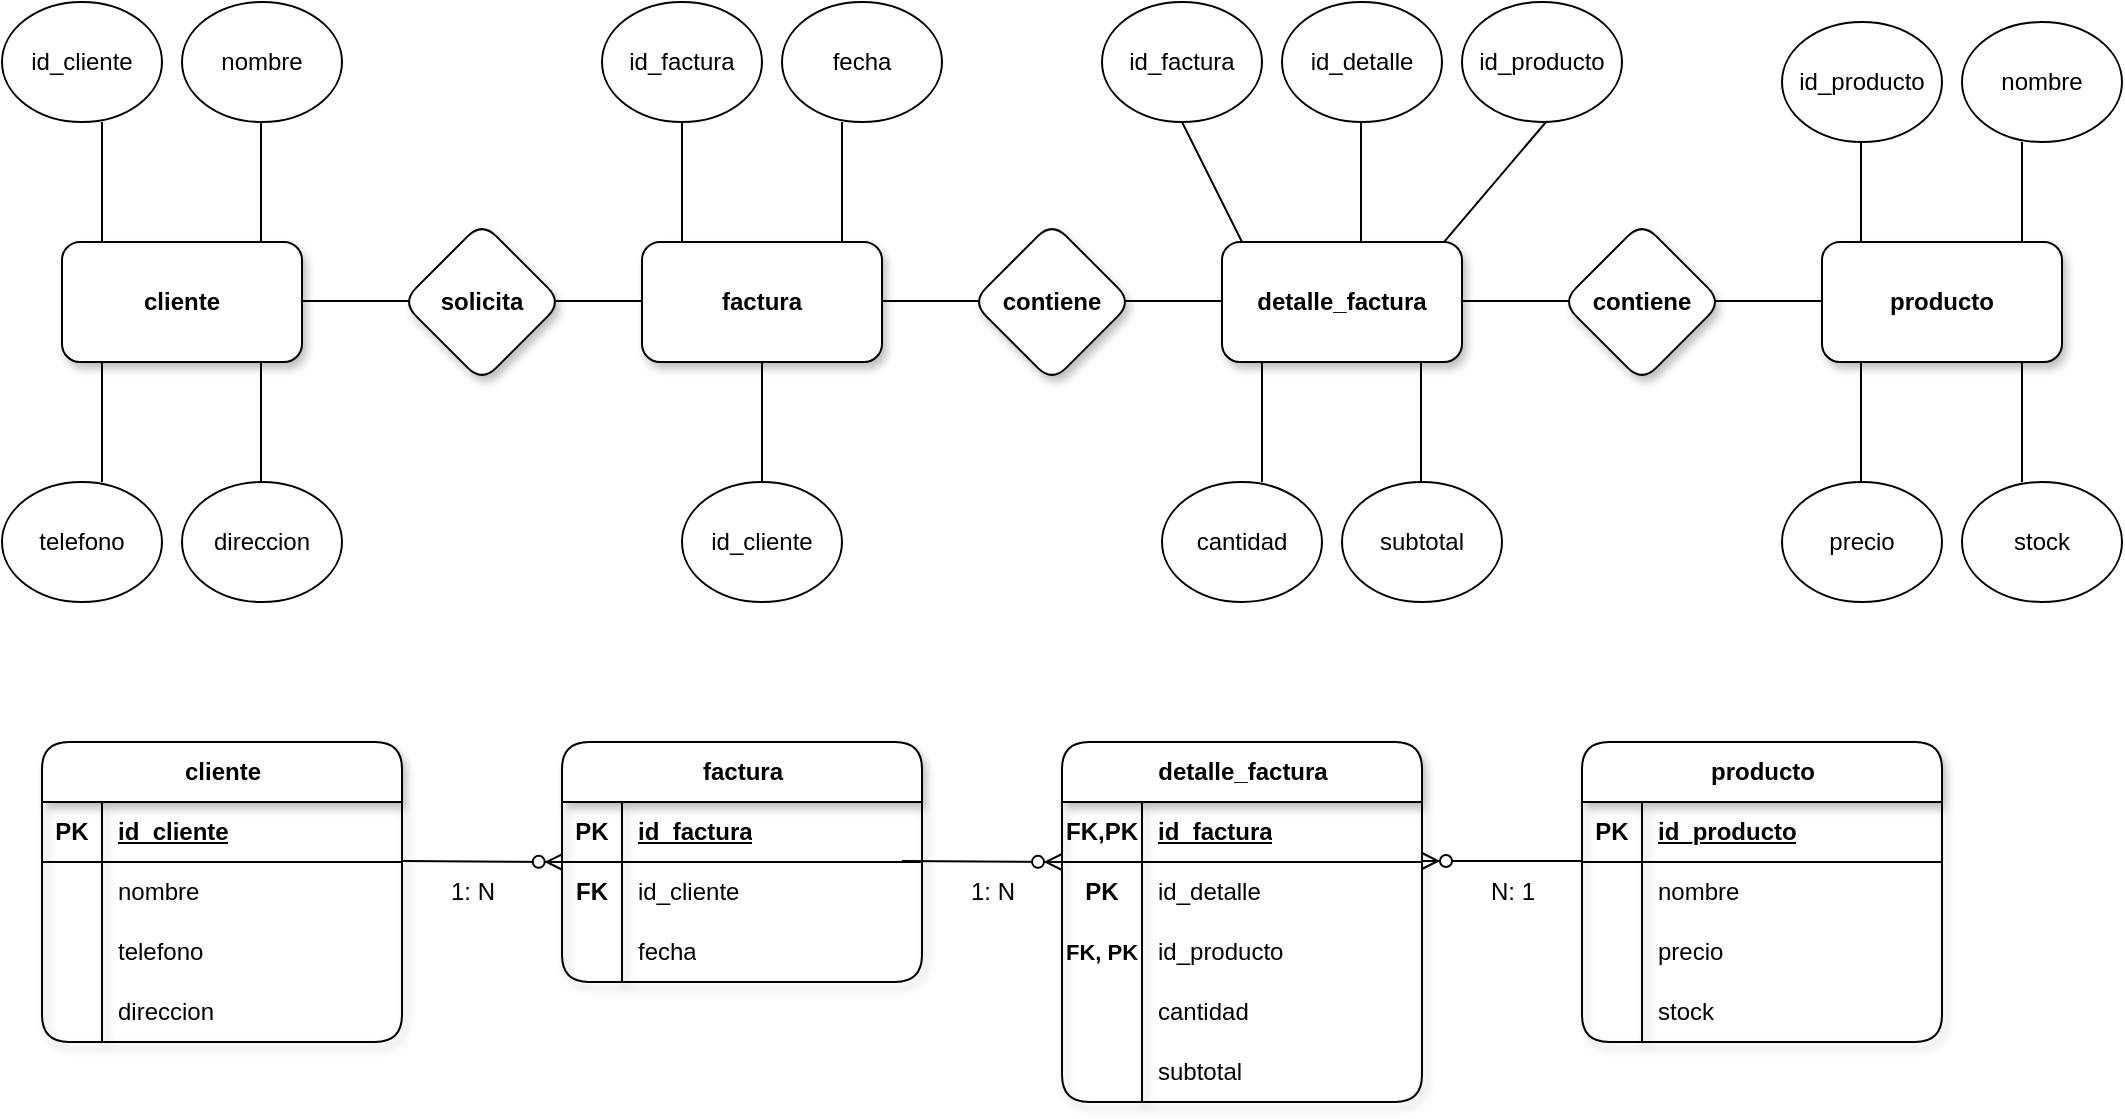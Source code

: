 <mxfile version="28.2.0">
  <diagram name="Página-1" id="y87Df66Hp--PpOdXpb8O">
    <mxGraphModel grid="1" page="1" gridSize="10" guides="1" tooltips="1" connect="1" arrows="1" fold="1" pageScale="1" pageWidth="1169" pageHeight="1654" math="0" shadow="0">
      <root>
        <mxCell id="0" />
        <mxCell id="1" parent="0" />
        <mxCell id="oe0JkryF4t_o-HRNs1Kr-45" value="" style="endArrow=none;html=1;rounded=0;" edge="1" parent="1">
          <mxGeometry width="50" height="50" relative="1" as="geometry">
            <mxPoint x="949.5" y="150" as="sourcePoint" />
            <mxPoint x="949.5" y="90" as="targetPoint" />
          </mxGeometry>
        </mxCell>
        <mxCell id="oe0JkryF4t_o-HRNs1Kr-46" value="" style="endArrow=none;html=1;rounded=0;" edge="1" parent="1">
          <mxGeometry width="50" height="50" relative="1" as="geometry">
            <mxPoint x="1030" y="150" as="sourcePoint" />
            <mxPoint x="1030" y="90" as="targetPoint" />
          </mxGeometry>
        </mxCell>
        <mxCell id="oe0JkryF4t_o-HRNs1Kr-38" value="" style="endArrow=none;html=1;rounded=0;exitX=0.9;exitY=0.02;exitDx=0;exitDy=0;exitPerimeter=0;" edge="1" parent="1">
          <mxGeometry width="50" height="50" relative="1" as="geometry">
            <mxPoint x="740" y="141.2" as="sourcePoint" />
            <mxPoint x="792" y="80" as="targetPoint" />
          </mxGeometry>
        </mxCell>
        <mxCell id="oe0JkryF4t_o-HRNs1Kr-13" value="" style="endArrow=none;html=1;rounded=0;" edge="1" parent="1">
          <mxGeometry width="50" height="50" relative="1" as="geometry">
            <mxPoint x="870" y="169.5" as="sourcePoint" />
            <mxPoint x="930" y="169.5" as="targetPoint" />
          </mxGeometry>
        </mxCell>
        <mxCell id="oe0JkryF4t_o-HRNs1Kr-12" value="" style="endArrow=none;html=1;rounded=0;" edge="1" parent="1">
          <mxGeometry width="50" height="50" relative="1" as="geometry">
            <mxPoint x="750" y="169.5" as="sourcePoint" />
            <mxPoint x="810" y="169.5" as="targetPoint" />
          </mxGeometry>
        </mxCell>
        <mxCell id="oe0JkryF4t_o-HRNs1Kr-11" value="" style="endArrow=none;html=1;rounded=0;" edge="1" parent="1">
          <mxGeometry width="50" height="50" relative="1" as="geometry">
            <mxPoint x="580" y="169.5" as="sourcePoint" />
            <mxPoint x="640" y="169.5" as="targetPoint" />
          </mxGeometry>
        </mxCell>
        <mxCell id="oe0JkryF4t_o-HRNs1Kr-10" value="" style="endArrow=none;html=1;rounded=0;" edge="1" parent="1">
          <mxGeometry width="50" height="50" relative="1" as="geometry">
            <mxPoint x="460" y="169.5" as="sourcePoint" />
            <mxPoint x="520" y="169.5" as="targetPoint" />
          </mxGeometry>
        </mxCell>
        <mxCell id="oe0JkryF4t_o-HRNs1Kr-9" value="" style="endArrow=none;html=1;rounded=0;" edge="1" parent="1">
          <mxGeometry width="50" height="50" relative="1" as="geometry">
            <mxPoint x="280" y="169.5" as="sourcePoint" />
            <mxPoint x="340" y="169.5" as="targetPoint" />
          </mxGeometry>
        </mxCell>
        <mxCell id="oe0JkryF4t_o-HRNs1Kr-8" value="" style="endArrow=none;html=1;rounded=0;" edge="1" parent="1">
          <mxGeometry width="50" height="50" relative="1" as="geometry">
            <mxPoint x="170" y="169.5" as="sourcePoint" />
            <mxPoint x="230" y="169.5" as="targetPoint" />
          </mxGeometry>
        </mxCell>
        <mxCell id="oe0JkryF4t_o-HRNs1Kr-1" value="&lt;b&gt;cliente&lt;/b&gt;" style="rounded=1;whiteSpace=wrap;html=1;shadow=1;" vertex="1" parent="1">
          <mxGeometry x="50" y="140" width="120" height="60" as="geometry" />
        </mxCell>
        <mxCell id="oe0JkryF4t_o-HRNs1Kr-2" value="&lt;b&gt;factura&lt;/b&gt;" style="rounded=1;whiteSpace=wrap;html=1;shadow=1;" vertex="1" parent="1">
          <mxGeometry x="340" y="140" width="120" height="60" as="geometry" />
        </mxCell>
        <mxCell id="oe0JkryF4t_o-HRNs1Kr-3" value="&lt;b&gt;detalle_factura&lt;/b&gt;" style="rounded=1;whiteSpace=wrap;html=1;shadow=1;" vertex="1" parent="1">
          <mxGeometry x="630" y="140" width="120" height="60" as="geometry" />
        </mxCell>
        <mxCell id="oe0JkryF4t_o-HRNs1Kr-4" value="&lt;b&gt;producto&lt;/b&gt;" style="rounded=1;whiteSpace=wrap;html=1;shadow=1;" vertex="1" parent="1">
          <mxGeometry x="930" y="140" width="120" height="60" as="geometry" />
        </mxCell>
        <mxCell id="oe0JkryF4t_o-HRNs1Kr-5" value="&lt;b&gt;solicita&lt;/b&gt;" style="rhombus;whiteSpace=wrap;html=1;rounded=1;shadow=1;" vertex="1" parent="1">
          <mxGeometry x="220" y="130" width="80" height="80" as="geometry" />
        </mxCell>
        <mxCell id="oe0JkryF4t_o-HRNs1Kr-6" value="&lt;b&gt;contiene&lt;/b&gt;" style="rhombus;whiteSpace=wrap;html=1;rounded=1;shadow=1;" vertex="1" parent="1">
          <mxGeometry x="505" y="130" width="80" height="80" as="geometry" />
        </mxCell>
        <mxCell id="oe0JkryF4t_o-HRNs1Kr-7" value="&lt;b&gt;contiene&lt;/b&gt;" style="rhombus;whiteSpace=wrap;html=1;rounded=1;shadow=1;" vertex="1" parent="1">
          <mxGeometry x="800" y="130" width="80" height="80" as="geometry" />
        </mxCell>
        <mxCell id="oe0JkryF4t_o-HRNs1Kr-14" value="id_cliente" style="ellipse;whiteSpace=wrap;html=1;" vertex="1" parent="1">
          <mxGeometry x="20" y="20" width="80" height="60" as="geometry" />
        </mxCell>
        <mxCell id="oe0JkryF4t_o-HRNs1Kr-15" value="nombre" style="ellipse;whiteSpace=wrap;html=1;" vertex="1" parent="1">
          <mxGeometry x="110" y="20" width="80" height="60" as="geometry" />
        </mxCell>
        <mxCell id="oe0JkryF4t_o-HRNs1Kr-16" value="telefono" style="ellipse;whiteSpace=wrap;html=1;" vertex="1" parent="1">
          <mxGeometry x="20" y="260" width="80" height="60" as="geometry" />
        </mxCell>
        <mxCell id="oe0JkryF4t_o-HRNs1Kr-17" value="direccion" style="ellipse;whiteSpace=wrap;html=1;" vertex="1" parent="1">
          <mxGeometry x="110" y="260" width="80" height="60" as="geometry" />
        </mxCell>
        <mxCell id="oe0JkryF4t_o-HRNs1Kr-18" value="" style="endArrow=none;html=1;rounded=0;" edge="1" parent="1">
          <mxGeometry width="50" height="50" relative="1" as="geometry">
            <mxPoint x="70" y="140" as="sourcePoint" />
            <mxPoint x="70" y="80" as="targetPoint" />
          </mxGeometry>
        </mxCell>
        <mxCell id="oe0JkryF4t_o-HRNs1Kr-19" value="" style="endArrow=none;html=1;rounded=0;" edge="1" parent="1">
          <mxGeometry width="50" height="50" relative="1" as="geometry">
            <mxPoint x="149.5" y="140" as="sourcePoint" />
            <mxPoint x="149.5" y="80" as="targetPoint" />
          </mxGeometry>
        </mxCell>
        <mxCell id="oe0JkryF4t_o-HRNs1Kr-20" value="" style="endArrow=none;html=1;rounded=0;" edge="1" parent="1">
          <mxGeometry width="50" height="50" relative="1" as="geometry">
            <mxPoint x="70" y="260" as="sourcePoint" />
            <mxPoint x="70" y="200" as="targetPoint" />
          </mxGeometry>
        </mxCell>
        <mxCell id="oe0JkryF4t_o-HRNs1Kr-21" value="" style="endArrow=none;html=1;rounded=0;" edge="1" parent="1">
          <mxGeometry width="50" height="50" relative="1" as="geometry">
            <mxPoint x="149.5" y="260" as="sourcePoint" />
            <mxPoint x="149.5" y="200" as="targetPoint" />
          </mxGeometry>
        </mxCell>
        <mxCell id="oe0JkryF4t_o-HRNs1Kr-22" value="id_factura" style="ellipse;whiteSpace=wrap;html=1;" vertex="1" parent="1">
          <mxGeometry x="320" y="20" width="80" height="60" as="geometry" />
        </mxCell>
        <mxCell id="oe0JkryF4t_o-HRNs1Kr-23" value="fecha&lt;span style=&quot;color: rgba(0, 0, 0, 0); font-family: monospace; font-size: 0px; text-align: start; text-wrap-mode: nowrap;&quot;&gt;%3CmxGraphModel%3E%3Croot%3E%3CmxCell%20id%3D%220%22%2F%3E%3CmxCell%20id%3D%221%22%20parent%3D%220%22%2F%3E%3CmxCell%20id%3D%222%22%20value%3D%22nombre%22%20style%3D%22ellipse%3BwhiteSpace%3Dwrap%3Bhtml%3D1%3B%22%20vertex%3D%221%22%20parent%3D%221%22%3E%3CmxGeometry%20x%3D%22110%22%20y%3D%2220%22%20width%3D%2280%22%20height%3D%2260%22%20as%3D%22geometry%22%2F%3E%3C%2FmxCell%3E%3C%2Froot%3E%3C%2FmxGraphModel%3E&lt;/span&gt;" style="ellipse;whiteSpace=wrap;html=1;" vertex="1" parent="1">
          <mxGeometry x="410" y="20" width="80" height="60" as="geometry" />
        </mxCell>
        <mxCell id="oe0JkryF4t_o-HRNs1Kr-24" value="id_cliente" style="ellipse;whiteSpace=wrap;html=1;" vertex="1" parent="1">
          <mxGeometry x="360" y="260" width="80" height="60" as="geometry" />
        </mxCell>
        <mxCell id="oe0JkryF4t_o-HRNs1Kr-25" value="" style="endArrow=none;html=1;rounded=0;" edge="1" parent="1">
          <mxGeometry width="50" height="50" relative="1" as="geometry">
            <mxPoint x="400" y="260" as="sourcePoint" />
            <mxPoint x="400" y="200" as="targetPoint" />
          </mxGeometry>
        </mxCell>
        <mxCell id="oe0JkryF4t_o-HRNs1Kr-26" value="" style="endArrow=none;html=1;rounded=0;" edge="1" parent="1">
          <mxGeometry width="50" height="50" relative="1" as="geometry">
            <mxPoint x="360" y="140" as="sourcePoint" />
            <mxPoint x="360" y="80" as="targetPoint" />
          </mxGeometry>
        </mxCell>
        <mxCell id="oe0JkryF4t_o-HRNs1Kr-27" value="" style="endArrow=none;html=1;rounded=0;" edge="1" parent="1">
          <mxGeometry width="50" height="50" relative="1" as="geometry">
            <mxPoint x="440" y="140" as="sourcePoint" />
            <mxPoint x="440" y="80" as="targetPoint" />
          </mxGeometry>
        </mxCell>
        <mxCell id="oe0JkryF4t_o-HRNs1Kr-28" value="id_factura" style="ellipse;whiteSpace=wrap;html=1;" vertex="1" parent="1">
          <mxGeometry x="570" y="20" width="80" height="60" as="geometry" />
        </mxCell>
        <mxCell id="oe0JkryF4t_o-HRNs1Kr-29" value="id_detalle" style="ellipse;whiteSpace=wrap;html=1;" vertex="1" parent="1">
          <mxGeometry x="660" y="20" width="80" height="60" as="geometry" />
        </mxCell>
        <mxCell id="oe0JkryF4t_o-HRNs1Kr-30" value="id_producto" style="ellipse;whiteSpace=wrap;html=1;" vertex="1" parent="1">
          <mxGeometry x="750" y="20" width="80" height="60" as="geometry" />
        </mxCell>
        <mxCell id="oe0JkryF4t_o-HRNs1Kr-31" value="cantidad" style="ellipse;whiteSpace=wrap;html=1;" vertex="1" parent="1">
          <mxGeometry x="600" y="260" width="80" height="60" as="geometry" />
        </mxCell>
        <mxCell id="oe0JkryF4t_o-HRNs1Kr-32" value="subtotal" style="ellipse;whiteSpace=wrap;html=1;" vertex="1" parent="1">
          <mxGeometry x="690" y="260" width="80" height="60" as="geometry" />
        </mxCell>
        <mxCell id="oe0JkryF4t_o-HRNs1Kr-34" value="" style="endArrow=none;html=1;rounded=0;" edge="1" parent="1">
          <mxGeometry width="50" height="50" relative="1" as="geometry">
            <mxPoint x="699.5" y="140" as="sourcePoint" />
            <mxPoint x="699.5" y="80" as="targetPoint" />
          </mxGeometry>
        </mxCell>
        <mxCell id="oe0JkryF4t_o-HRNs1Kr-35" value="" style="endArrow=none;html=1;rounded=0;" edge="1" parent="1">
          <mxGeometry width="50" height="50" relative="1" as="geometry">
            <mxPoint x="729.5" y="260" as="sourcePoint" />
            <mxPoint x="729.5" y="200" as="targetPoint" />
          </mxGeometry>
        </mxCell>
        <mxCell id="oe0JkryF4t_o-HRNs1Kr-36" value="" style="endArrow=none;html=1;rounded=0;" edge="1" parent="1">
          <mxGeometry width="50" height="50" relative="1" as="geometry">
            <mxPoint x="650" y="260" as="sourcePoint" />
            <mxPoint x="650" y="200" as="targetPoint" />
          </mxGeometry>
        </mxCell>
        <mxCell id="oe0JkryF4t_o-HRNs1Kr-37" value="" style="endArrow=none;html=1;rounded=0;entryX=0.5;entryY=1;entryDx=0;entryDy=0;" edge="1" parent="1">
          <mxGeometry width="50" height="50" relative="1" as="geometry">
            <mxPoint x="640" y="140" as="sourcePoint" />
            <mxPoint x="610" y="80" as="targetPoint" />
          </mxGeometry>
        </mxCell>
        <mxCell id="oe0JkryF4t_o-HRNs1Kr-39" value="id_producto" style="ellipse;whiteSpace=wrap;html=1;" vertex="1" parent="1">
          <mxGeometry x="910" y="30" width="80" height="60" as="geometry" />
        </mxCell>
        <mxCell id="oe0JkryF4t_o-HRNs1Kr-40" value="nombre" style="ellipse;whiteSpace=wrap;html=1;" vertex="1" parent="1">
          <mxGeometry x="1000" y="30" width="80" height="60" as="geometry" />
        </mxCell>
        <mxCell id="oe0JkryF4t_o-HRNs1Kr-41" value="precio" style="ellipse;whiteSpace=wrap;html=1;" vertex="1" parent="1">
          <mxGeometry x="910" y="260" width="80" height="60" as="geometry" />
        </mxCell>
        <mxCell id="oe0JkryF4t_o-HRNs1Kr-42" value="stock" style="ellipse;whiteSpace=wrap;html=1;" vertex="1" parent="1">
          <mxGeometry x="1000" y="260" width="80" height="60" as="geometry" />
        </mxCell>
        <mxCell id="oe0JkryF4t_o-HRNs1Kr-43" value="" style="endArrow=none;html=1;rounded=0;" edge="1" parent="1">
          <mxGeometry width="50" height="50" relative="1" as="geometry">
            <mxPoint x="949.5" y="260" as="sourcePoint" />
            <mxPoint x="949.5" y="200" as="targetPoint" />
          </mxGeometry>
        </mxCell>
        <mxCell id="oe0JkryF4t_o-HRNs1Kr-44" value="" style="endArrow=none;html=1;rounded=0;" edge="1" parent="1">
          <mxGeometry width="50" height="50" relative="1" as="geometry">
            <mxPoint x="1030" y="260" as="sourcePoint" />
            <mxPoint x="1030" y="200" as="targetPoint" />
          </mxGeometry>
        </mxCell>
        <mxCell id="oe0JkryF4t_o-HRNs1Kr-47" value="cliente" style="shape=table;startSize=30;container=1;collapsible=1;childLayout=tableLayout;fixedRows=1;rowLines=0;fontStyle=1;align=center;resizeLast=1;html=1;rounded=1;shadow=1;" vertex="1" parent="1">
          <mxGeometry x="40" y="390" width="180" height="150" as="geometry" />
        </mxCell>
        <mxCell id="oe0JkryF4t_o-HRNs1Kr-48" value="" style="shape=tableRow;horizontal=0;startSize=0;swimlaneHead=0;swimlaneBody=0;fillColor=none;collapsible=0;dropTarget=0;points=[[0,0.5],[1,0.5]];portConstraint=eastwest;top=0;left=0;right=0;bottom=1;" vertex="1" parent="oe0JkryF4t_o-HRNs1Kr-47">
          <mxGeometry y="30" width="180" height="30" as="geometry" />
        </mxCell>
        <mxCell id="oe0JkryF4t_o-HRNs1Kr-49" value="PK" style="shape=partialRectangle;connectable=0;fillColor=none;top=0;left=0;bottom=0;right=0;fontStyle=1;overflow=hidden;whiteSpace=wrap;html=1;" vertex="1" parent="oe0JkryF4t_o-HRNs1Kr-48">
          <mxGeometry width="30" height="30" as="geometry">
            <mxRectangle width="30" height="30" as="alternateBounds" />
          </mxGeometry>
        </mxCell>
        <mxCell id="oe0JkryF4t_o-HRNs1Kr-50" value="id_cliente" style="shape=partialRectangle;connectable=0;fillColor=none;top=0;left=0;bottom=0;right=0;align=left;spacingLeft=6;fontStyle=5;overflow=hidden;whiteSpace=wrap;html=1;" vertex="1" parent="oe0JkryF4t_o-HRNs1Kr-48">
          <mxGeometry x="30" width="150" height="30" as="geometry">
            <mxRectangle width="150" height="30" as="alternateBounds" />
          </mxGeometry>
        </mxCell>
        <mxCell id="oe0JkryF4t_o-HRNs1Kr-51" value="" style="shape=tableRow;horizontal=0;startSize=0;swimlaneHead=0;swimlaneBody=0;fillColor=none;collapsible=0;dropTarget=0;points=[[0,0.5],[1,0.5]];portConstraint=eastwest;top=0;left=0;right=0;bottom=0;" vertex="1" parent="oe0JkryF4t_o-HRNs1Kr-47">
          <mxGeometry y="60" width="180" height="30" as="geometry" />
        </mxCell>
        <mxCell id="oe0JkryF4t_o-HRNs1Kr-52" value="" style="shape=partialRectangle;connectable=0;fillColor=none;top=0;left=0;bottom=0;right=0;editable=1;overflow=hidden;whiteSpace=wrap;html=1;" vertex="1" parent="oe0JkryF4t_o-HRNs1Kr-51">
          <mxGeometry width="30" height="30" as="geometry">
            <mxRectangle width="30" height="30" as="alternateBounds" />
          </mxGeometry>
        </mxCell>
        <mxCell id="oe0JkryF4t_o-HRNs1Kr-53" value="nombre" style="shape=partialRectangle;connectable=0;fillColor=none;top=0;left=0;bottom=0;right=0;align=left;spacingLeft=6;overflow=hidden;whiteSpace=wrap;html=1;" vertex="1" parent="oe0JkryF4t_o-HRNs1Kr-51">
          <mxGeometry x="30" width="150" height="30" as="geometry">
            <mxRectangle width="150" height="30" as="alternateBounds" />
          </mxGeometry>
        </mxCell>
        <mxCell id="oe0JkryF4t_o-HRNs1Kr-54" value="" style="shape=tableRow;horizontal=0;startSize=0;swimlaneHead=0;swimlaneBody=0;fillColor=none;collapsible=0;dropTarget=0;points=[[0,0.5],[1,0.5]];portConstraint=eastwest;top=0;left=0;right=0;bottom=0;" vertex="1" parent="oe0JkryF4t_o-HRNs1Kr-47">
          <mxGeometry y="90" width="180" height="30" as="geometry" />
        </mxCell>
        <mxCell id="oe0JkryF4t_o-HRNs1Kr-55" value="" style="shape=partialRectangle;connectable=0;fillColor=none;top=0;left=0;bottom=0;right=0;editable=1;overflow=hidden;whiteSpace=wrap;html=1;" vertex="1" parent="oe0JkryF4t_o-HRNs1Kr-54">
          <mxGeometry width="30" height="30" as="geometry">
            <mxRectangle width="30" height="30" as="alternateBounds" />
          </mxGeometry>
        </mxCell>
        <mxCell id="oe0JkryF4t_o-HRNs1Kr-56" value="telefono" style="shape=partialRectangle;connectable=0;fillColor=none;top=0;left=0;bottom=0;right=0;align=left;spacingLeft=6;overflow=hidden;whiteSpace=wrap;html=1;" vertex="1" parent="oe0JkryF4t_o-HRNs1Kr-54">
          <mxGeometry x="30" width="150" height="30" as="geometry">
            <mxRectangle width="150" height="30" as="alternateBounds" />
          </mxGeometry>
        </mxCell>
        <mxCell id="oe0JkryF4t_o-HRNs1Kr-57" value="" style="shape=tableRow;horizontal=0;startSize=0;swimlaneHead=0;swimlaneBody=0;fillColor=none;collapsible=0;dropTarget=0;points=[[0,0.5],[1,0.5]];portConstraint=eastwest;top=0;left=0;right=0;bottom=0;" vertex="1" parent="oe0JkryF4t_o-HRNs1Kr-47">
          <mxGeometry y="120" width="180" height="30" as="geometry" />
        </mxCell>
        <mxCell id="oe0JkryF4t_o-HRNs1Kr-58" value="" style="shape=partialRectangle;connectable=0;fillColor=none;top=0;left=0;bottom=0;right=0;editable=1;overflow=hidden;whiteSpace=wrap;html=1;" vertex="1" parent="oe0JkryF4t_o-HRNs1Kr-57">
          <mxGeometry width="30" height="30" as="geometry">
            <mxRectangle width="30" height="30" as="alternateBounds" />
          </mxGeometry>
        </mxCell>
        <mxCell id="oe0JkryF4t_o-HRNs1Kr-59" value="direccion" style="shape=partialRectangle;connectable=0;fillColor=none;top=0;left=0;bottom=0;right=0;align=left;spacingLeft=6;overflow=hidden;whiteSpace=wrap;html=1;" vertex="1" parent="oe0JkryF4t_o-HRNs1Kr-57">
          <mxGeometry x="30" width="150" height="30" as="geometry">
            <mxRectangle width="150" height="30" as="alternateBounds" />
          </mxGeometry>
        </mxCell>
        <mxCell id="oe0JkryF4t_o-HRNs1Kr-60" value="factura" style="shape=table;startSize=30;container=1;collapsible=1;childLayout=tableLayout;fixedRows=1;rowLines=0;fontStyle=1;align=center;resizeLast=1;html=1;rounded=1;shadow=1;" vertex="1" parent="1">
          <mxGeometry x="300" y="390" width="180" height="120" as="geometry" />
        </mxCell>
        <mxCell id="oe0JkryF4t_o-HRNs1Kr-61" value="" style="shape=tableRow;horizontal=0;startSize=0;swimlaneHead=0;swimlaneBody=0;fillColor=none;collapsible=0;dropTarget=0;points=[[0,0.5],[1,0.5]];portConstraint=eastwest;top=0;left=0;right=0;bottom=1;" vertex="1" parent="oe0JkryF4t_o-HRNs1Kr-60">
          <mxGeometry y="30" width="180" height="30" as="geometry" />
        </mxCell>
        <mxCell id="oe0JkryF4t_o-HRNs1Kr-62" value="PK" style="shape=partialRectangle;connectable=0;fillColor=none;top=0;left=0;bottom=0;right=0;fontStyle=1;overflow=hidden;whiteSpace=wrap;html=1;" vertex="1" parent="oe0JkryF4t_o-HRNs1Kr-61">
          <mxGeometry width="30" height="30" as="geometry">
            <mxRectangle width="30" height="30" as="alternateBounds" />
          </mxGeometry>
        </mxCell>
        <mxCell id="oe0JkryF4t_o-HRNs1Kr-63" value="id_factura" style="shape=partialRectangle;connectable=0;fillColor=none;top=0;left=0;bottom=0;right=0;align=left;spacingLeft=6;fontStyle=5;overflow=hidden;whiteSpace=wrap;html=1;" vertex="1" parent="oe0JkryF4t_o-HRNs1Kr-61">
          <mxGeometry x="30" width="150" height="30" as="geometry">
            <mxRectangle width="150" height="30" as="alternateBounds" />
          </mxGeometry>
        </mxCell>
        <mxCell id="oe0JkryF4t_o-HRNs1Kr-64" value="" style="shape=tableRow;horizontal=0;startSize=0;swimlaneHead=0;swimlaneBody=0;fillColor=none;collapsible=0;dropTarget=0;points=[[0,0.5],[1,0.5]];portConstraint=eastwest;top=0;left=0;right=0;bottom=0;" vertex="1" parent="oe0JkryF4t_o-HRNs1Kr-60">
          <mxGeometry y="60" width="180" height="30" as="geometry" />
        </mxCell>
        <mxCell id="oe0JkryF4t_o-HRNs1Kr-65" value="&lt;b&gt;FK&lt;/b&gt;" style="shape=partialRectangle;connectable=0;fillColor=none;top=0;left=0;bottom=0;right=0;editable=1;overflow=hidden;whiteSpace=wrap;html=1;" vertex="1" parent="oe0JkryF4t_o-HRNs1Kr-64">
          <mxGeometry width="30" height="30" as="geometry">
            <mxRectangle width="30" height="30" as="alternateBounds" />
          </mxGeometry>
        </mxCell>
        <mxCell id="oe0JkryF4t_o-HRNs1Kr-66" value="id_cliente" style="shape=partialRectangle;connectable=0;fillColor=none;top=0;left=0;bottom=0;right=0;align=left;spacingLeft=6;overflow=hidden;whiteSpace=wrap;html=1;" vertex="1" parent="oe0JkryF4t_o-HRNs1Kr-64">
          <mxGeometry x="30" width="150" height="30" as="geometry">
            <mxRectangle width="150" height="30" as="alternateBounds" />
          </mxGeometry>
        </mxCell>
        <mxCell id="oe0JkryF4t_o-HRNs1Kr-67" value="" style="shape=tableRow;horizontal=0;startSize=0;swimlaneHead=0;swimlaneBody=0;fillColor=none;collapsible=0;dropTarget=0;points=[[0,0.5],[1,0.5]];portConstraint=eastwest;top=0;left=0;right=0;bottom=0;" vertex="1" parent="oe0JkryF4t_o-HRNs1Kr-60">
          <mxGeometry y="90" width="180" height="30" as="geometry" />
        </mxCell>
        <mxCell id="oe0JkryF4t_o-HRNs1Kr-68" value="" style="shape=partialRectangle;connectable=0;fillColor=none;top=0;left=0;bottom=0;right=0;editable=1;overflow=hidden;whiteSpace=wrap;html=1;" vertex="1" parent="oe0JkryF4t_o-HRNs1Kr-67">
          <mxGeometry width="30" height="30" as="geometry">
            <mxRectangle width="30" height="30" as="alternateBounds" />
          </mxGeometry>
        </mxCell>
        <mxCell id="oe0JkryF4t_o-HRNs1Kr-69" value="fecha" style="shape=partialRectangle;connectable=0;fillColor=none;top=0;left=0;bottom=0;right=0;align=left;spacingLeft=6;overflow=hidden;whiteSpace=wrap;html=1;" vertex="1" parent="oe0JkryF4t_o-HRNs1Kr-67">
          <mxGeometry x="30" width="150" height="30" as="geometry">
            <mxRectangle width="150" height="30" as="alternateBounds" />
          </mxGeometry>
        </mxCell>
        <mxCell id="oe0JkryF4t_o-HRNs1Kr-74" value="detalle_factura" style="shape=table;startSize=30;container=1;collapsible=1;childLayout=tableLayout;fixedRows=1;rowLines=0;fontStyle=1;align=center;resizeLast=1;html=1;rounded=1;shadow=1;" vertex="1" parent="1">
          <mxGeometry x="550" y="390" width="180" height="180" as="geometry" />
        </mxCell>
        <mxCell id="oe0JkryF4t_o-HRNs1Kr-75" value="" style="shape=tableRow;horizontal=0;startSize=0;swimlaneHead=0;swimlaneBody=0;fillColor=none;collapsible=0;dropTarget=0;points=[[0,0.5],[1,0.5]];portConstraint=eastwest;top=0;left=0;right=0;bottom=1;" vertex="1" parent="oe0JkryF4t_o-HRNs1Kr-74">
          <mxGeometry y="30" width="180" height="30" as="geometry" />
        </mxCell>
        <mxCell id="oe0JkryF4t_o-HRNs1Kr-76" value="FK,PK" style="shape=partialRectangle;connectable=0;fillColor=none;top=0;left=0;bottom=0;right=0;fontStyle=1;overflow=hidden;whiteSpace=wrap;html=1;" vertex="1" parent="oe0JkryF4t_o-HRNs1Kr-75">
          <mxGeometry width="40" height="30" as="geometry">
            <mxRectangle width="40" height="30" as="alternateBounds" />
          </mxGeometry>
        </mxCell>
        <mxCell id="oe0JkryF4t_o-HRNs1Kr-77" value="id_factura" style="shape=partialRectangle;connectable=0;fillColor=none;top=0;left=0;bottom=0;right=0;align=left;spacingLeft=6;fontStyle=5;overflow=hidden;whiteSpace=wrap;html=1;" vertex="1" parent="oe0JkryF4t_o-HRNs1Kr-75">
          <mxGeometry x="40" width="140" height="30" as="geometry">
            <mxRectangle width="140" height="30" as="alternateBounds" />
          </mxGeometry>
        </mxCell>
        <mxCell id="oe0JkryF4t_o-HRNs1Kr-78" value="" style="shape=tableRow;horizontal=0;startSize=0;swimlaneHead=0;swimlaneBody=0;fillColor=none;collapsible=0;dropTarget=0;points=[[0,0.5],[1,0.5]];portConstraint=eastwest;top=0;left=0;right=0;bottom=0;" vertex="1" parent="oe0JkryF4t_o-HRNs1Kr-74">
          <mxGeometry y="60" width="180" height="30" as="geometry" />
        </mxCell>
        <mxCell id="oe0JkryF4t_o-HRNs1Kr-79" value="&lt;b&gt;PK&lt;/b&gt;" style="shape=partialRectangle;connectable=0;fillColor=none;top=0;left=0;bottom=0;right=0;editable=1;overflow=hidden;whiteSpace=wrap;html=1;" vertex="1" parent="oe0JkryF4t_o-HRNs1Kr-78">
          <mxGeometry width="40" height="30" as="geometry">
            <mxRectangle width="40" height="30" as="alternateBounds" />
          </mxGeometry>
        </mxCell>
        <mxCell id="oe0JkryF4t_o-HRNs1Kr-80" value="id_detalle" style="shape=partialRectangle;connectable=0;fillColor=none;top=0;left=0;bottom=0;right=0;align=left;spacingLeft=6;overflow=hidden;whiteSpace=wrap;html=1;" vertex="1" parent="oe0JkryF4t_o-HRNs1Kr-78">
          <mxGeometry x="40" width="140" height="30" as="geometry">
            <mxRectangle width="140" height="30" as="alternateBounds" />
          </mxGeometry>
        </mxCell>
        <mxCell id="oe0JkryF4t_o-HRNs1Kr-81" value="" style="shape=tableRow;horizontal=0;startSize=0;swimlaneHead=0;swimlaneBody=0;fillColor=none;collapsible=0;dropTarget=0;points=[[0,0.5],[1,0.5]];portConstraint=eastwest;top=0;left=0;right=0;bottom=0;" vertex="1" parent="oe0JkryF4t_o-HRNs1Kr-74">
          <mxGeometry y="90" width="180" height="30" as="geometry" />
        </mxCell>
        <mxCell id="oe0JkryF4t_o-HRNs1Kr-82" value="&lt;b&gt;&lt;font style=&quot;font-size: 11px;&quot;&gt;FK, PK&lt;/font&gt;&lt;/b&gt;" style="shape=partialRectangle;connectable=0;fillColor=none;top=0;left=0;bottom=0;right=0;editable=1;overflow=hidden;whiteSpace=wrap;html=1;" vertex="1" parent="oe0JkryF4t_o-HRNs1Kr-81">
          <mxGeometry width="40" height="30" as="geometry">
            <mxRectangle width="40" height="30" as="alternateBounds" />
          </mxGeometry>
        </mxCell>
        <mxCell id="oe0JkryF4t_o-HRNs1Kr-83" value="id_producto" style="shape=partialRectangle;connectable=0;fillColor=none;top=0;left=0;bottom=0;right=0;align=left;spacingLeft=6;overflow=hidden;whiteSpace=wrap;html=1;" vertex="1" parent="oe0JkryF4t_o-HRNs1Kr-81">
          <mxGeometry x="40" width="140" height="30" as="geometry">
            <mxRectangle width="140" height="30" as="alternateBounds" />
          </mxGeometry>
        </mxCell>
        <mxCell id="oe0JkryF4t_o-HRNs1Kr-84" value="" style="shape=tableRow;horizontal=0;startSize=0;swimlaneHead=0;swimlaneBody=0;fillColor=none;collapsible=0;dropTarget=0;points=[[0,0.5],[1,0.5]];portConstraint=eastwest;top=0;left=0;right=0;bottom=0;" vertex="1" parent="oe0JkryF4t_o-HRNs1Kr-74">
          <mxGeometry y="120" width="180" height="30" as="geometry" />
        </mxCell>
        <mxCell id="oe0JkryF4t_o-HRNs1Kr-85" value="" style="shape=partialRectangle;connectable=0;fillColor=none;top=0;left=0;bottom=0;right=0;editable=1;overflow=hidden;whiteSpace=wrap;html=1;" vertex="1" parent="oe0JkryF4t_o-HRNs1Kr-84">
          <mxGeometry width="40" height="30" as="geometry">
            <mxRectangle width="40" height="30" as="alternateBounds" />
          </mxGeometry>
        </mxCell>
        <mxCell id="oe0JkryF4t_o-HRNs1Kr-86" value="cantidad" style="shape=partialRectangle;connectable=0;fillColor=none;top=0;left=0;bottom=0;right=0;align=left;spacingLeft=6;overflow=hidden;whiteSpace=wrap;html=1;" vertex="1" parent="oe0JkryF4t_o-HRNs1Kr-84">
          <mxGeometry x="40" width="140" height="30" as="geometry">
            <mxRectangle width="140" height="30" as="alternateBounds" />
          </mxGeometry>
        </mxCell>
        <mxCell id="oe0JkryF4t_o-HRNs1Kr-87" value="" style="shape=tableRow;horizontal=0;startSize=0;swimlaneHead=0;swimlaneBody=0;fillColor=none;collapsible=0;dropTarget=0;points=[[0,0.5],[1,0.5]];portConstraint=eastwest;top=0;left=0;right=0;bottom=0;" vertex="1" parent="oe0JkryF4t_o-HRNs1Kr-74">
          <mxGeometry y="150" width="180" height="30" as="geometry" />
        </mxCell>
        <mxCell id="oe0JkryF4t_o-HRNs1Kr-88" value="" style="shape=partialRectangle;connectable=0;fillColor=none;top=0;left=0;bottom=0;right=0;editable=1;overflow=hidden;whiteSpace=wrap;html=1;" vertex="1" parent="oe0JkryF4t_o-HRNs1Kr-87">
          <mxGeometry width="40" height="30" as="geometry">
            <mxRectangle width="40" height="30" as="alternateBounds" />
          </mxGeometry>
        </mxCell>
        <mxCell id="oe0JkryF4t_o-HRNs1Kr-89" value="subtotal" style="shape=partialRectangle;connectable=0;fillColor=none;top=0;left=0;bottom=0;right=0;align=left;spacingLeft=6;overflow=hidden;whiteSpace=wrap;html=1;" vertex="1" parent="oe0JkryF4t_o-HRNs1Kr-87">
          <mxGeometry x="40" width="140" height="30" as="geometry">
            <mxRectangle width="140" height="30" as="alternateBounds" />
          </mxGeometry>
        </mxCell>
        <mxCell id="oe0JkryF4t_o-HRNs1Kr-90" value="producto" style="shape=table;startSize=30;container=1;collapsible=1;childLayout=tableLayout;fixedRows=1;rowLines=0;fontStyle=1;align=center;resizeLast=1;html=1;rounded=1;shadow=1;" vertex="1" parent="1">
          <mxGeometry x="810" y="390" width="180" height="150" as="geometry" />
        </mxCell>
        <mxCell id="oe0JkryF4t_o-HRNs1Kr-91" value="" style="shape=tableRow;horizontal=0;startSize=0;swimlaneHead=0;swimlaneBody=0;fillColor=none;collapsible=0;dropTarget=0;points=[[0,0.5],[1,0.5]];portConstraint=eastwest;top=0;left=0;right=0;bottom=1;" vertex="1" parent="oe0JkryF4t_o-HRNs1Kr-90">
          <mxGeometry y="30" width="180" height="30" as="geometry" />
        </mxCell>
        <mxCell id="oe0JkryF4t_o-HRNs1Kr-92" value="PK" style="shape=partialRectangle;connectable=0;fillColor=none;top=0;left=0;bottom=0;right=0;fontStyle=1;overflow=hidden;whiteSpace=wrap;html=1;" vertex="1" parent="oe0JkryF4t_o-HRNs1Kr-91">
          <mxGeometry width="30" height="30" as="geometry">
            <mxRectangle width="30" height="30" as="alternateBounds" />
          </mxGeometry>
        </mxCell>
        <mxCell id="oe0JkryF4t_o-HRNs1Kr-93" value="id_producto" style="shape=partialRectangle;connectable=0;fillColor=none;top=0;left=0;bottom=0;right=0;align=left;spacingLeft=6;fontStyle=5;overflow=hidden;whiteSpace=wrap;html=1;" vertex="1" parent="oe0JkryF4t_o-HRNs1Kr-91">
          <mxGeometry x="30" width="150" height="30" as="geometry">
            <mxRectangle width="150" height="30" as="alternateBounds" />
          </mxGeometry>
        </mxCell>
        <mxCell id="oe0JkryF4t_o-HRNs1Kr-94" value="" style="shape=tableRow;horizontal=0;startSize=0;swimlaneHead=0;swimlaneBody=0;fillColor=none;collapsible=0;dropTarget=0;points=[[0,0.5],[1,0.5]];portConstraint=eastwest;top=0;left=0;right=0;bottom=0;" vertex="1" parent="oe0JkryF4t_o-HRNs1Kr-90">
          <mxGeometry y="60" width="180" height="30" as="geometry" />
        </mxCell>
        <mxCell id="oe0JkryF4t_o-HRNs1Kr-95" value="" style="shape=partialRectangle;connectable=0;fillColor=none;top=0;left=0;bottom=0;right=0;editable=1;overflow=hidden;whiteSpace=wrap;html=1;" vertex="1" parent="oe0JkryF4t_o-HRNs1Kr-94">
          <mxGeometry width="30" height="30" as="geometry">
            <mxRectangle width="30" height="30" as="alternateBounds" />
          </mxGeometry>
        </mxCell>
        <mxCell id="oe0JkryF4t_o-HRNs1Kr-96" value="nombre" style="shape=partialRectangle;connectable=0;fillColor=none;top=0;left=0;bottom=0;right=0;align=left;spacingLeft=6;overflow=hidden;whiteSpace=wrap;html=1;" vertex="1" parent="oe0JkryF4t_o-HRNs1Kr-94">
          <mxGeometry x="30" width="150" height="30" as="geometry">
            <mxRectangle width="150" height="30" as="alternateBounds" />
          </mxGeometry>
        </mxCell>
        <mxCell id="oe0JkryF4t_o-HRNs1Kr-97" value="" style="shape=tableRow;horizontal=0;startSize=0;swimlaneHead=0;swimlaneBody=0;fillColor=none;collapsible=0;dropTarget=0;points=[[0,0.5],[1,0.5]];portConstraint=eastwest;top=0;left=0;right=0;bottom=0;" vertex="1" parent="oe0JkryF4t_o-HRNs1Kr-90">
          <mxGeometry y="90" width="180" height="30" as="geometry" />
        </mxCell>
        <mxCell id="oe0JkryF4t_o-HRNs1Kr-98" value="" style="shape=partialRectangle;connectable=0;fillColor=none;top=0;left=0;bottom=0;right=0;editable=1;overflow=hidden;whiteSpace=wrap;html=1;" vertex="1" parent="oe0JkryF4t_o-HRNs1Kr-97">
          <mxGeometry width="30" height="30" as="geometry">
            <mxRectangle width="30" height="30" as="alternateBounds" />
          </mxGeometry>
        </mxCell>
        <mxCell id="oe0JkryF4t_o-HRNs1Kr-99" value="precio" style="shape=partialRectangle;connectable=0;fillColor=none;top=0;left=0;bottom=0;right=0;align=left;spacingLeft=6;overflow=hidden;whiteSpace=wrap;html=1;" vertex="1" parent="oe0JkryF4t_o-HRNs1Kr-97">
          <mxGeometry x="30" width="150" height="30" as="geometry">
            <mxRectangle width="150" height="30" as="alternateBounds" />
          </mxGeometry>
        </mxCell>
        <mxCell id="oe0JkryF4t_o-HRNs1Kr-100" value="" style="shape=tableRow;horizontal=0;startSize=0;swimlaneHead=0;swimlaneBody=0;fillColor=none;collapsible=0;dropTarget=0;points=[[0,0.5],[1,0.5]];portConstraint=eastwest;top=0;left=0;right=0;bottom=0;" vertex="1" parent="oe0JkryF4t_o-HRNs1Kr-90">
          <mxGeometry y="120" width="180" height="30" as="geometry" />
        </mxCell>
        <mxCell id="oe0JkryF4t_o-HRNs1Kr-101" value="" style="shape=partialRectangle;connectable=0;fillColor=none;top=0;left=0;bottom=0;right=0;editable=1;overflow=hidden;whiteSpace=wrap;html=1;" vertex="1" parent="oe0JkryF4t_o-HRNs1Kr-100">
          <mxGeometry width="30" height="30" as="geometry">
            <mxRectangle width="30" height="30" as="alternateBounds" />
          </mxGeometry>
        </mxCell>
        <mxCell id="oe0JkryF4t_o-HRNs1Kr-102" value="stock" style="shape=partialRectangle;connectable=0;fillColor=none;top=0;left=0;bottom=0;right=0;align=left;spacingLeft=6;overflow=hidden;whiteSpace=wrap;html=1;" vertex="1" parent="oe0JkryF4t_o-HRNs1Kr-100">
          <mxGeometry x="30" width="150" height="30" as="geometry">
            <mxRectangle width="150" height="30" as="alternateBounds" />
          </mxGeometry>
        </mxCell>
        <mxCell id="oe0JkryF4t_o-HRNs1Kr-106" value="" style="fontSize=12;html=1;endArrow=ERzeroToMany;endFill=1;rounded=0;entryX=0.002;entryY=0;entryDx=0;entryDy=0;entryPerimeter=0;" edge="1" parent="1" target="oe0JkryF4t_o-HRNs1Kr-64">
          <mxGeometry width="100" height="100" relative="1" as="geometry">
            <mxPoint x="220" y="449.5" as="sourcePoint" />
            <mxPoint x="290" y="449.5" as="targetPoint" />
          </mxGeometry>
        </mxCell>
        <mxCell id="oe0JkryF4t_o-HRNs1Kr-107" value="" style="fontSize=12;html=1;endArrow=ERzeroToMany;endFill=1;rounded=0;entryX=0.002;entryY=0;entryDx=0;entryDy=0;entryPerimeter=0;" edge="1" parent="1">
          <mxGeometry width="100" height="100" relative="1" as="geometry">
            <mxPoint x="470" y="449.5" as="sourcePoint" />
            <mxPoint x="550" y="450" as="targetPoint" />
          </mxGeometry>
        </mxCell>
        <mxCell id="oe0JkryF4t_o-HRNs1Kr-108" value="" style="fontSize=12;html=1;endArrow=ERzeroToMany;endFill=1;rounded=0;" edge="1" parent="1">
          <mxGeometry width="100" height="100" relative="1" as="geometry">
            <mxPoint x="810" y="449.5" as="sourcePoint" />
            <mxPoint x="730" y="449.5" as="targetPoint" />
          </mxGeometry>
        </mxCell>
        <mxCell id="oe0JkryF4t_o-HRNs1Kr-109" value="1: N" style="text;html=1;align=center;verticalAlign=middle;resizable=0;points=[];autosize=1;strokeColor=none;fillColor=none;" vertex="1" parent="1">
          <mxGeometry x="230" y="450" width="50" height="30" as="geometry" />
        </mxCell>
        <mxCell id="oe0JkryF4t_o-HRNs1Kr-110" value="1: N" style="text;html=1;align=center;verticalAlign=middle;resizable=0;points=[];autosize=1;strokeColor=none;fillColor=none;" vertex="1" parent="1">
          <mxGeometry x="490" y="450" width="50" height="30" as="geometry" />
        </mxCell>
        <mxCell id="oe0JkryF4t_o-HRNs1Kr-111" value="N: 1" style="text;html=1;align=center;verticalAlign=middle;resizable=0;points=[];autosize=1;strokeColor=none;fillColor=none;" vertex="1" parent="1">
          <mxGeometry x="750" y="450" width="50" height="30" as="geometry" />
        </mxCell>
      </root>
    </mxGraphModel>
  </diagram>
</mxfile>
